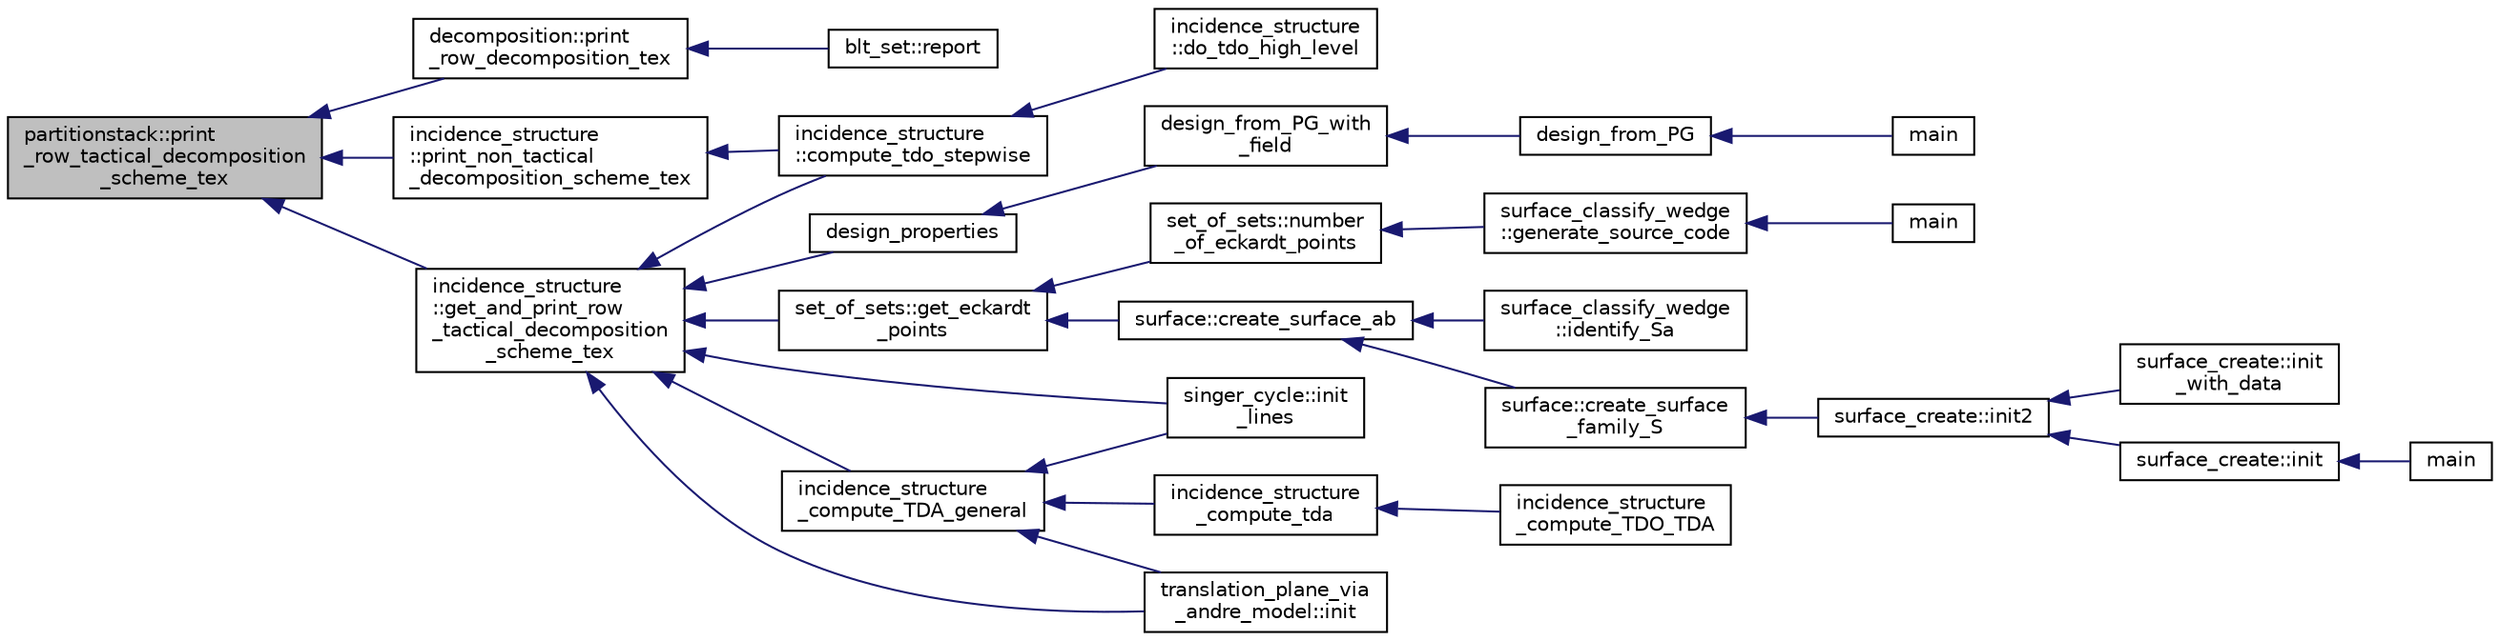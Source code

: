 digraph "partitionstack::print_row_tactical_decomposition_scheme_tex"
{
  edge [fontname="Helvetica",fontsize="10",labelfontname="Helvetica",labelfontsize="10"];
  node [fontname="Helvetica",fontsize="10",shape=record];
  rankdir="LR";
  Node791 [label="partitionstack::print\l_row_tactical_decomposition\l_scheme_tex",height=0.2,width=0.4,color="black", fillcolor="grey75", style="filled", fontcolor="black"];
  Node791 -> Node792 [dir="back",color="midnightblue",fontsize="10",style="solid",fontname="Helvetica"];
  Node792 [label="decomposition::print\l_row_decomposition_tex",height=0.2,width=0.4,color="black", fillcolor="white", style="filled",URL="$d3/d2b/classdecomposition.html#a6f9ffef0f905c9d52a941e3f8488e7de"];
  Node792 -> Node793 [dir="back",color="midnightblue",fontsize="10",style="solid",fontname="Helvetica"];
  Node793 [label="blt_set::report",height=0.2,width=0.4,color="black", fillcolor="white", style="filled",URL="$d1/d3d/classblt__set.html#a6b19f88bd2b92ebfba7e7c362eb9065c"];
  Node791 -> Node794 [dir="back",color="midnightblue",fontsize="10",style="solid",fontname="Helvetica"];
  Node794 [label="incidence_structure\l::get_and_print_row\l_tactical_decomposition\l_scheme_tex",height=0.2,width=0.4,color="black", fillcolor="white", style="filled",URL="$da/d8a/classincidence__structure.html#a93bcc4c9c4ebb9635a60b2c5df9c43b0"];
  Node794 -> Node795 [dir="back",color="midnightblue",fontsize="10",style="solid",fontname="Helvetica"];
  Node795 [label="design_properties",height=0.2,width=0.4,color="black", fillcolor="white", style="filled",URL="$d9/dc2/apps_2combinatorics_2design_8_c.html#a7d7aac893d68b4a25d1ab91b57ae2af1"];
  Node795 -> Node796 [dir="back",color="midnightblue",fontsize="10",style="solid",fontname="Helvetica"];
  Node796 [label="design_from_PG_with\l_field",height=0.2,width=0.4,color="black", fillcolor="white", style="filled",URL="$d9/dc2/apps_2combinatorics_2design_8_c.html#a5d0ddbe05228e631bc5fc469bc9ba6dd"];
  Node796 -> Node797 [dir="back",color="midnightblue",fontsize="10",style="solid",fontname="Helvetica"];
  Node797 [label="design_from_PG",height=0.2,width=0.4,color="black", fillcolor="white", style="filled",URL="$d9/dc2/apps_2combinatorics_2design_8_c.html#aaac4564bcb168115351dacf8aefd1001"];
  Node797 -> Node798 [dir="back",color="midnightblue",fontsize="10",style="solid",fontname="Helvetica"];
  Node798 [label="main",height=0.2,width=0.4,color="black", fillcolor="white", style="filled",URL="$d9/dc2/apps_2combinatorics_2design_8_c.html#a217dbf8b442f20279ea00b898af96f52"];
  Node794 -> Node799 [dir="back",color="midnightblue",fontsize="10",style="solid",fontname="Helvetica"];
  Node799 [label="set_of_sets::get_eckardt\l_points",height=0.2,width=0.4,color="black", fillcolor="white", style="filled",URL="$da/dd6/classset__of__sets.html#af6713e71ef5a1b7cc7892d78900166c4"];
  Node799 -> Node800 [dir="back",color="midnightblue",fontsize="10",style="solid",fontname="Helvetica"];
  Node800 [label="set_of_sets::number\l_of_eckardt_points",height=0.2,width=0.4,color="black", fillcolor="white", style="filled",URL="$da/dd6/classset__of__sets.html#acf1d8689cc8ef9c4987d86c78be68302"];
  Node800 -> Node801 [dir="back",color="midnightblue",fontsize="10",style="solid",fontname="Helvetica"];
  Node801 [label="surface_classify_wedge\l::generate_source_code",height=0.2,width=0.4,color="black", fillcolor="white", style="filled",URL="$d7/d5c/classsurface__classify__wedge.html#a4cb31d5e7747571177fbdedf79631fd9"];
  Node801 -> Node802 [dir="back",color="midnightblue",fontsize="10",style="solid",fontname="Helvetica"];
  Node802 [label="main",height=0.2,width=0.4,color="black", fillcolor="white", style="filled",URL="$df/df8/surface__classify_8_c.html#a217dbf8b442f20279ea00b898af96f52"];
  Node799 -> Node803 [dir="back",color="midnightblue",fontsize="10",style="solid",fontname="Helvetica"];
  Node803 [label="surface::create_surface_ab",height=0.2,width=0.4,color="black", fillcolor="white", style="filled",URL="$d5/d88/classsurface.html#a9e0834d9fd3ea14957df1944ac40c847"];
  Node803 -> Node804 [dir="back",color="midnightblue",fontsize="10",style="solid",fontname="Helvetica"];
  Node804 [label="surface::create_surface\l_family_S",height=0.2,width=0.4,color="black", fillcolor="white", style="filled",URL="$d5/d88/classsurface.html#a820199c4eab279fad1085a308550fa8f"];
  Node804 -> Node805 [dir="back",color="midnightblue",fontsize="10",style="solid",fontname="Helvetica"];
  Node805 [label="surface_create::init2",height=0.2,width=0.4,color="black", fillcolor="white", style="filled",URL="$de/da4/classsurface__create.html#a0d600640f7dd62d5a6c36443effdab59"];
  Node805 -> Node806 [dir="back",color="midnightblue",fontsize="10",style="solid",fontname="Helvetica"];
  Node806 [label="surface_create::init\l_with_data",height=0.2,width=0.4,color="black", fillcolor="white", style="filled",URL="$de/da4/classsurface__create.html#a9226f687139676532adb1aa971fbade2"];
  Node805 -> Node807 [dir="back",color="midnightblue",fontsize="10",style="solid",fontname="Helvetica"];
  Node807 [label="surface_create::init",height=0.2,width=0.4,color="black", fillcolor="white", style="filled",URL="$de/da4/classsurface__create.html#ab0db5c12825f778e3caf8aa4da02eb06"];
  Node807 -> Node808 [dir="back",color="midnightblue",fontsize="10",style="solid",fontname="Helvetica"];
  Node808 [label="main",height=0.2,width=0.4,color="black", fillcolor="white", style="filled",URL="$d2/dfa/create__surface__main_8_c.html#a217dbf8b442f20279ea00b898af96f52"];
  Node803 -> Node809 [dir="back",color="midnightblue",fontsize="10",style="solid",fontname="Helvetica"];
  Node809 [label="surface_classify_wedge\l::identify_Sa",height=0.2,width=0.4,color="black", fillcolor="white", style="filled",URL="$d7/d5c/classsurface__classify__wedge.html#a8fdc22ea1850bd4da28ace84adb055a6"];
  Node794 -> Node810 [dir="back",color="midnightblue",fontsize="10",style="solid",fontname="Helvetica"];
  Node810 [label="incidence_structure\l::compute_tdo_stepwise",height=0.2,width=0.4,color="black", fillcolor="white", style="filled",URL="$da/d8a/classincidence__structure.html#a91a7039b74c96b39bcd084b02181f191"];
  Node810 -> Node811 [dir="back",color="midnightblue",fontsize="10",style="solid",fontname="Helvetica"];
  Node811 [label="incidence_structure\l::do_tdo_high_level",height=0.2,width=0.4,color="black", fillcolor="white", style="filled",URL="$da/d8a/classincidence__structure.html#a8840e820448ad980279f244a90888b77"];
  Node794 -> Node812 [dir="back",color="midnightblue",fontsize="10",style="solid",fontname="Helvetica"];
  Node812 [label="incidence_structure\l_compute_TDA_general",height=0.2,width=0.4,color="black", fillcolor="white", style="filled",URL="$df/d74/tl__geometry_8h.html#a21ab759f6e646f3fe703c17f39361448"];
  Node812 -> Node813 [dir="back",color="midnightblue",fontsize="10",style="solid",fontname="Helvetica"];
  Node813 [label="incidence_structure\l_compute_tda",height=0.2,width=0.4,color="black", fillcolor="white", style="filled",URL="$df/d74/tl__geometry_8h.html#ab3a7584f120bbaf752a5bd831d3ebf72"];
  Node813 -> Node814 [dir="back",color="midnightblue",fontsize="10",style="solid",fontname="Helvetica"];
  Node814 [label="incidence_structure\l_compute_TDO_TDA",height=0.2,width=0.4,color="black", fillcolor="white", style="filled",URL="$df/d74/tl__geometry_8h.html#a63d0e7a207e173b92c0e560df4d8e980"];
  Node812 -> Node815 [dir="back",color="midnightblue",fontsize="10",style="solid",fontname="Helvetica"];
  Node815 [label="singer_cycle::init\l_lines",height=0.2,width=0.4,color="black", fillcolor="white", style="filled",URL="$d8/d13/classsinger__cycle.html#a817cbf613596d5db2cf5e926db8fa328"];
  Node812 -> Node816 [dir="back",color="midnightblue",fontsize="10",style="solid",fontname="Helvetica"];
  Node816 [label="translation_plane_via\l_andre_model::init",height=0.2,width=0.4,color="black", fillcolor="white", style="filled",URL="$d1/dcc/classtranslation__plane__via__andre__model.html#adb424599de168ade331979a9218ee07b"];
  Node794 -> Node815 [dir="back",color="midnightblue",fontsize="10",style="solid",fontname="Helvetica"];
  Node794 -> Node816 [dir="back",color="midnightblue",fontsize="10",style="solid",fontname="Helvetica"];
  Node791 -> Node817 [dir="back",color="midnightblue",fontsize="10",style="solid",fontname="Helvetica"];
  Node817 [label="incidence_structure\l::print_non_tactical\l_decomposition_scheme_tex",height=0.2,width=0.4,color="black", fillcolor="white", style="filled",URL="$da/d8a/classincidence__structure.html#a27995a1d72c680e66343d871d838800e"];
  Node817 -> Node810 [dir="back",color="midnightblue",fontsize="10",style="solid",fontname="Helvetica"];
}
